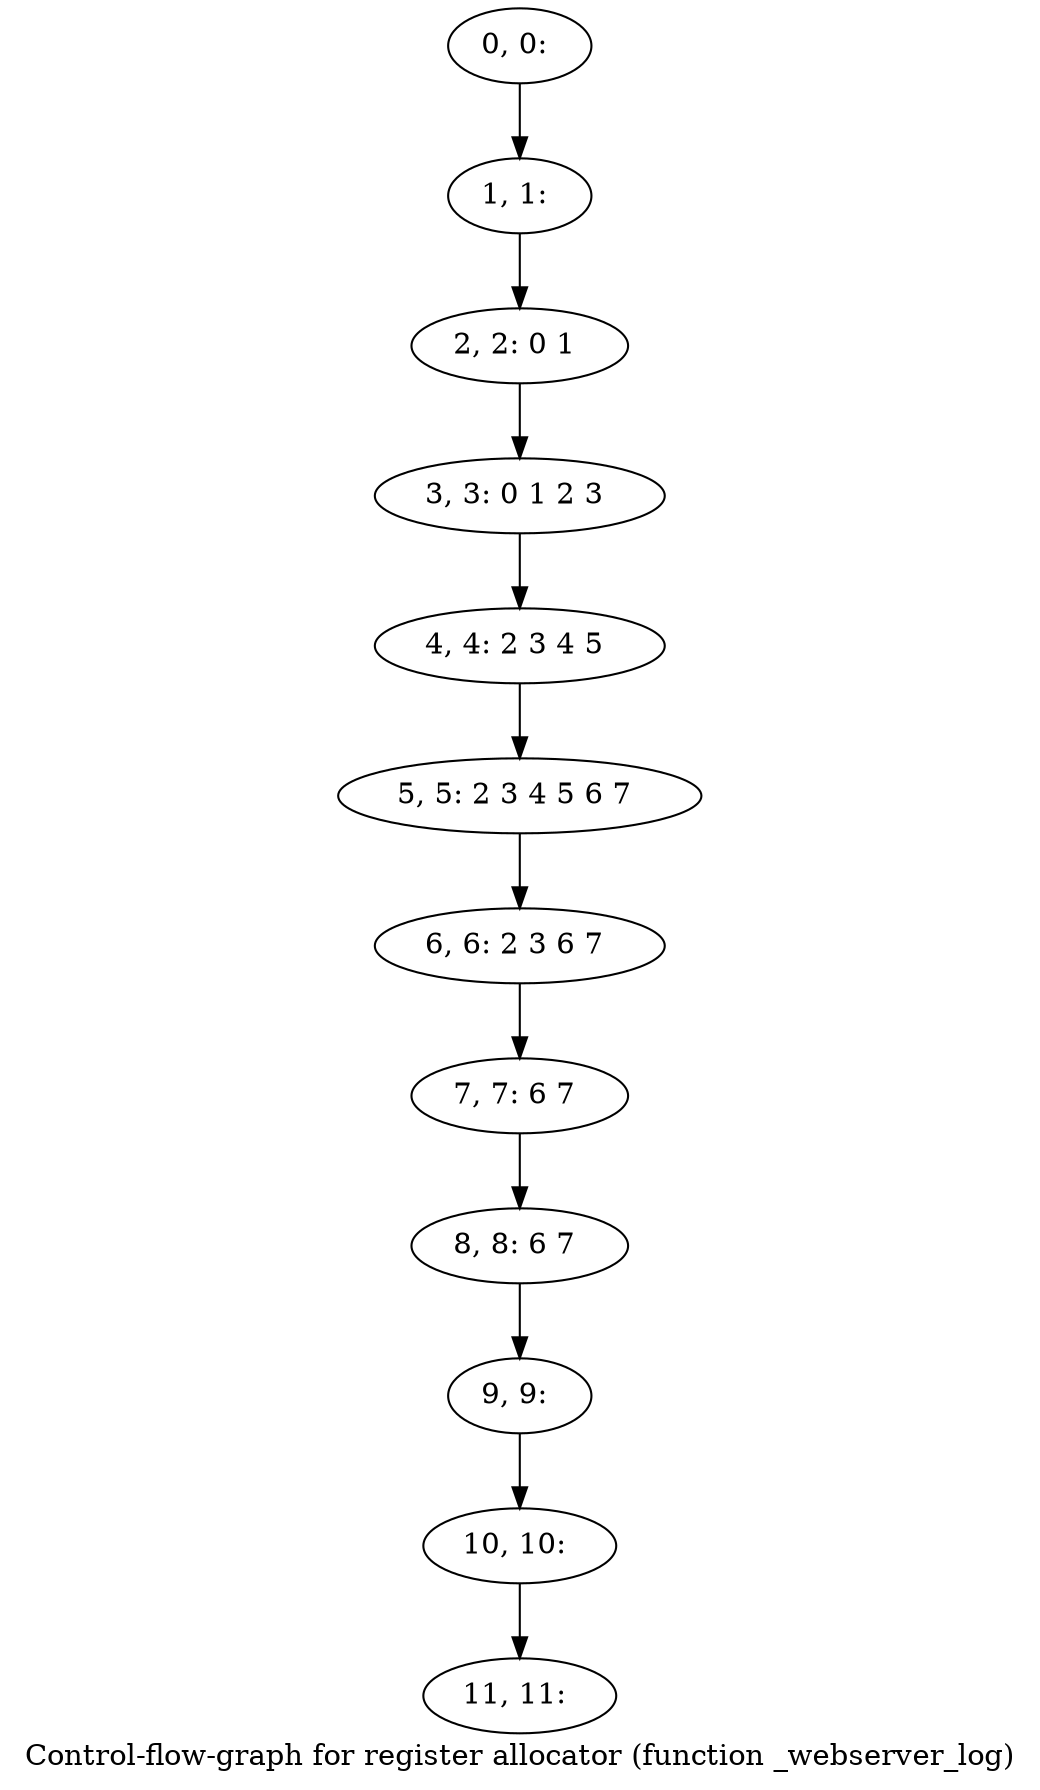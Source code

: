 digraph G {
graph [label="Control-flow-graph for register allocator (function _webserver_log)"]
0[label="0, 0: "];
1[label="1, 1: "];
2[label="2, 2: 0 1 "];
3[label="3, 3: 0 1 2 3 "];
4[label="4, 4: 2 3 4 5 "];
5[label="5, 5: 2 3 4 5 6 7 "];
6[label="6, 6: 2 3 6 7 "];
7[label="7, 7: 6 7 "];
8[label="8, 8: 6 7 "];
9[label="9, 9: "];
10[label="10, 10: "];
11[label="11, 11: "];
0->1 ;
1->2 ;
2->3 ;
3->4 ;
4->5 ;
5->6 ;
6->7 ;
7->8 ;
8->9 ;
9->10 ;
10->11 ;
}
